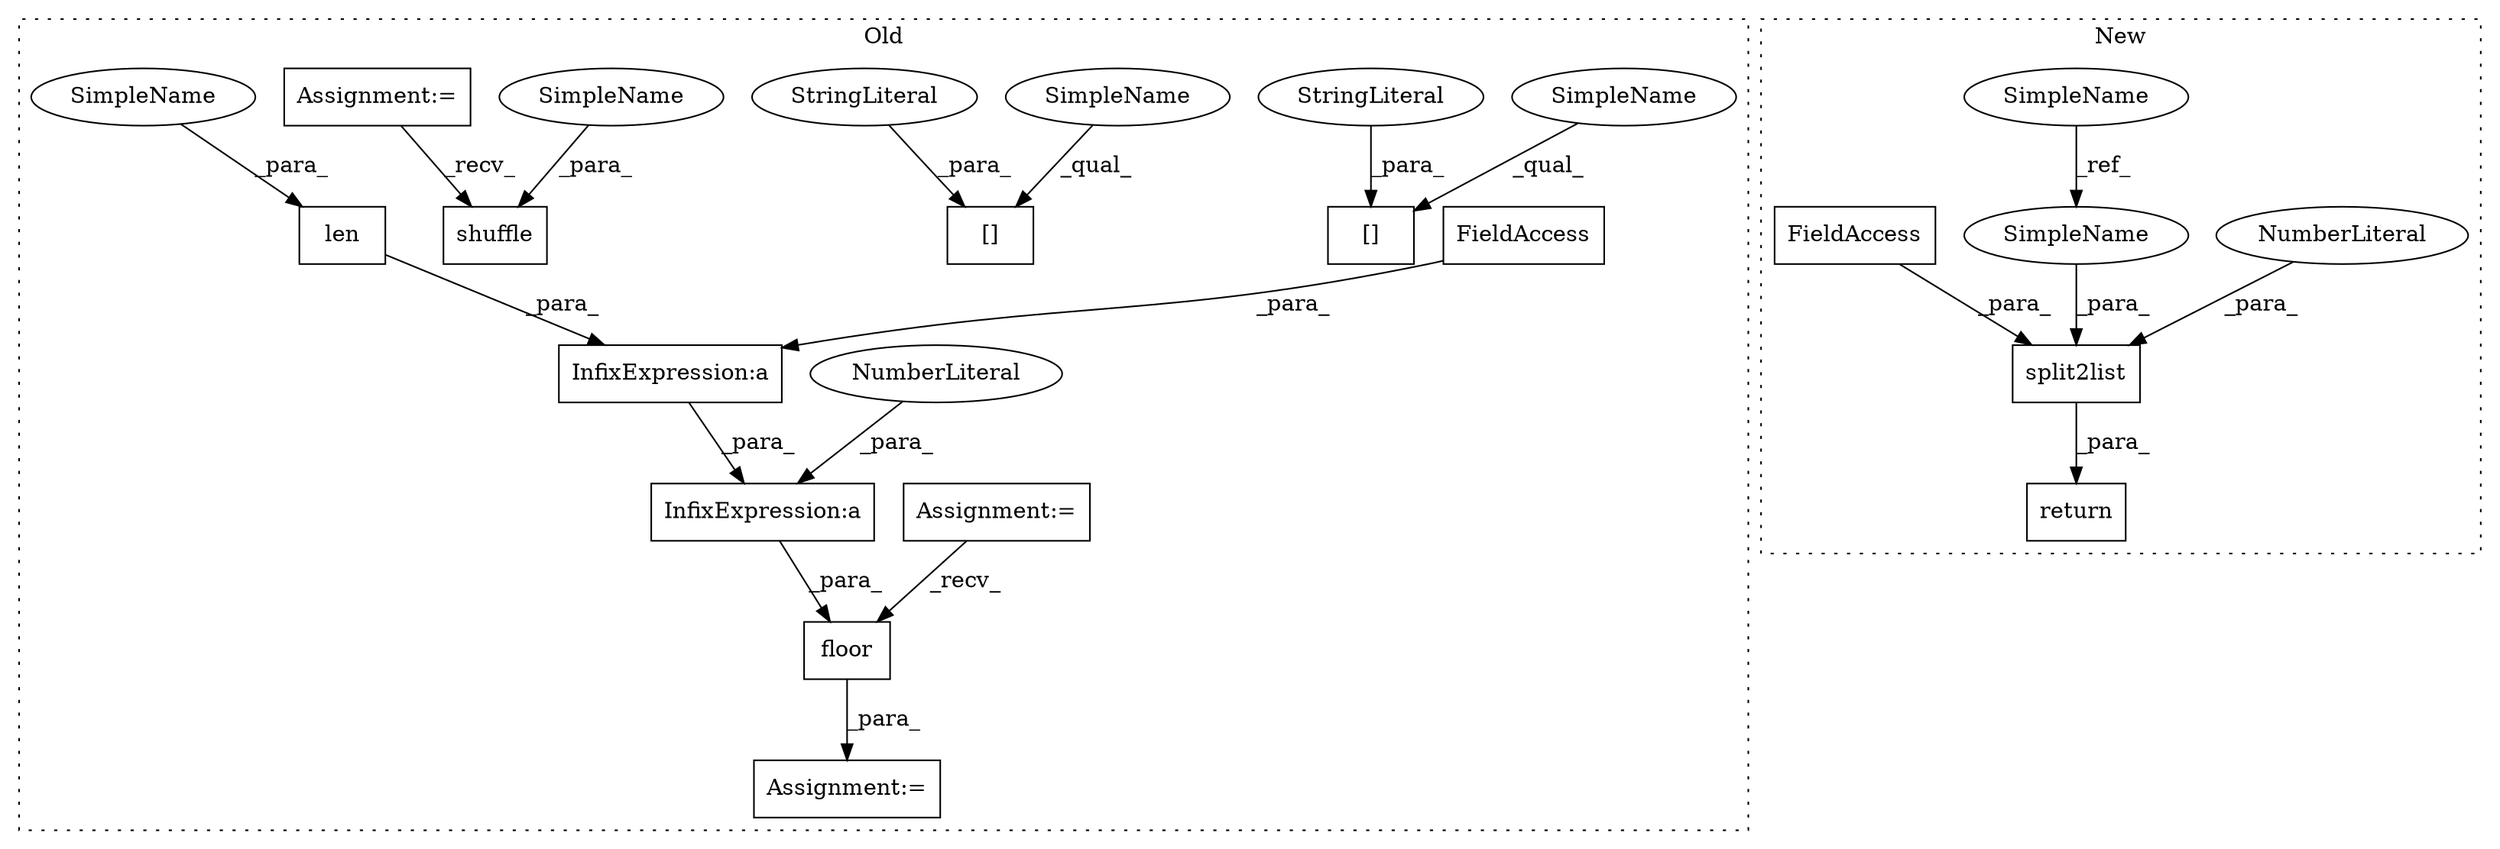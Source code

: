 digraph G {
subgraph cluster0 {
1 [label="len" a="32" s="1588,1598" l="4,1" shape="box"];
3 [label="InfixExpression:a" a="27" s="1608" l="3" shape="box"];
4 [label="InfixExpression:a" a="27" s="1599" l="3" shape="box"];
6 [label="NumberLiteral" a="34" s="1611" l="3" shape="ellipse"];
8 [label="[]" a="2" s="1729,1763" l="7,1" shape="box"];
10 [label="FieldAccess" a="22" s="1602" l="5" shape="box"];
11 [label="[]" a="2" s="1777,1817" l="7,1" shape="box"];
12 [label="floor" a="32" s="1581,1614" l="6,1" shape="box"];
13 [label="shuffle" a="32" s="1543,1557" l="8,1" shape="box"];
14 [label="Assignment:=" a="7" s="1575" l="1" shape="box"];
15 [label="StringLiteral" a="45" s="1784" l="33" shape="ellipse"];
16 [label="StringLiteral" a="45" s="1736" l="27" shape="ellipse"];
17 [label="Assignment:=" a="7" s="539" l="4" shape="box"];
18 [label="Assignment:=" a="7" s="408" l="6" shape="box"];
21 [label="SimpleName" a="42" s="1729" l="6" shape="ellipse"];
22 [label="SimpleName" a="42" s="1551" l="6" shape="ellipse"];
23 [label="SimpleName" a="42" s="1592" l="6" shape="ellipse"];
24 [label="SimpleName" a="42" s="1777" l="6" shape="ellipse"];
label = "Old";
style="dotted";
}
subgraph cluster1 {
2 [label="split2list" a="32" s="1480,1507" l="11,1" shape="box"];
5 [label="NumberLiteral" a="34" s="1504" l="3" shape="ellipse"];
7 [label="SimpleName" a="42" s="859" l="6" shape="ellipse"];
9 [label="FieldAccess" a="22" s="1498" l="5" shape="box"];
19 [label="return" a="41" s="1473" l="7" shape="box"];
20 [label="SimpleName" a="42" s="1491" l="6" shape="ellipse"];
label = "New";
style="dotted";
}
1 -> 4 [label="_para_"];
2 -> 19 [label="_para_"];
3 -> 12 [label="_para_"];
4 -> 3 [label="_para_"];
5 -> 2 [label="_para_"];
6 -> 3 [label="_para_"];
7 -> 20 [label="_ref_"];
9 -> 2 [label="_para_"];
10 -> 4 [label="_para_"];
12 -> 14 [label="_para_"];
15 -> 11 [label="_para_"];
16 -> 8 [label="_para_"];
17 -> 12 [label="_recv_"];
18 -> 13 [label="_recv_"];
20 -> 2 [label="_para_"];
21 -> 8 [label="_qual_"];
22 -> 13 [label="_para_"];
23 -> 1 [label="_para_"];
24 -> 11 [label="_qual_"];
}